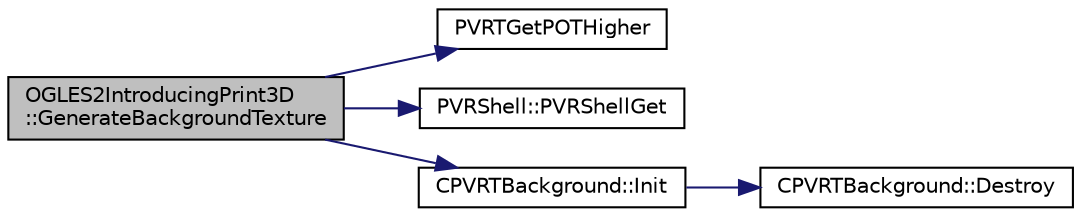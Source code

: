 digraph "OGLES2IntroducingPrint3D::GenerateBackgroundTexture"
{
  edge [fontname="Helvetica",fontsize="10",labelfontname="Helvetica",labelfontsize="10"];
  node [fontname="Helvetica",fontsize="10",shape=record];
  rankdir="LR";
  Node1 [label="OGLES2IntroducingPrint3D\l::GenerateBackgroundTexture",height=0.2,width=0.4,color="black", fillcolor="grey75", style="filled", fontcolor="black"];
  Node1 -> Node2 [color="midnightblue",fontsize="10",style="solid"];
  Node2 [label="PVRTGetPOTHigher",height=0.2,width=0.4,color="black", fillcolor="white", style="filled",URL="$_p_v_r_t_misc_8h.html#aba48dae67b986ff35ccf29867d6fc96d",tooltip="When iTimesHigher is one, this function will return the closest power-of-two value above the base val..."];
  Node1 -> Node3 [color="midnightblue",fontsize="10",style="solid"];
  Node3 [label="PVRShell::PVRShellGet",height=0.2,width=0.4,color="black", fillcolor="white", style="filled",URL="$class_p_v_r_shell.html#ad58b00376cdae7a8aeea41fc17367bfd",tooltip="This function is used to get parameters from the PVRShell. It can be called from anywhere in the prog..."];
  Node1 -> Node4 [color="midnightblue",fontsize="10",style="solid"];
  Node4 [label="CPVRTBackground::Init",height=0.2,width=0.4,color="black", fillcolor="white", style="filled",URL="$class_c_p_v_r_t_background.html#a340207512e49ad2a91bff7c931334ea6",tooltip="Initialises the background. "];
  Node4 -> Node5 [color="midnightblue",fontsize="10",style="solid"];
  Node5 [label="CPVRTBackground::Destroy",height=0.2,width=0.4,color="black", fillcolor="white", style="filled",URL="$class_c_p_v_r_t_background.html#afaf4b3af646b48eedcd3e9479c47bb87",tooltip="Destroys the background and releases API specific resources. "];
}
